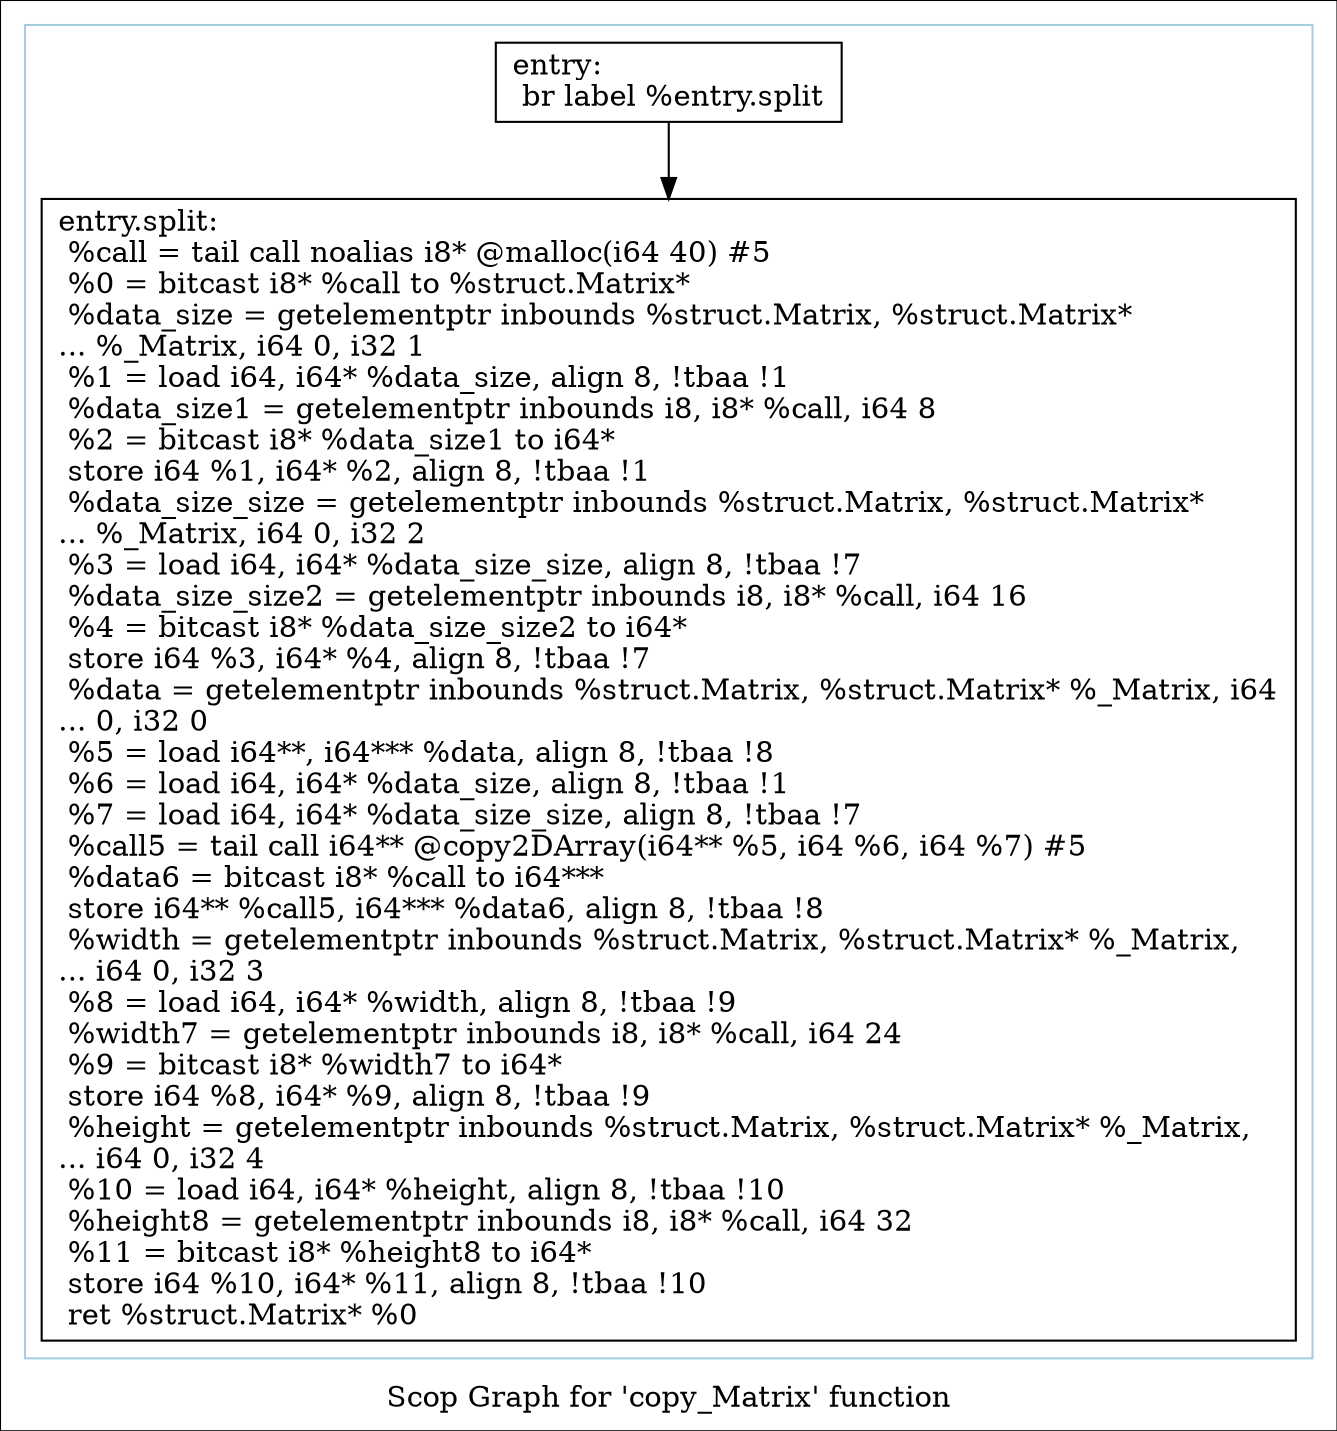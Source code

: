 digraph "Scop Graph for 'copy_Matrix' function" {
	label="Scop Graph for 'copy_Matrix' function";

	Node0xa49a360 [shape=record,label="{entry:\l  br label %entry.split\l}"];
	Node0xa49a360 -> Node0xa4b87b0;
	Node0xa4b87b0 [shape=record,label="{entry.split:                                      \l  %call = tail call noalias i8* @malloc(i64 40) #5\l  %0 = bitcast i8* %call to %struct.Matrix*\l  %data_size = getelementptr inbounds %struct.Matrix, %struct.Matrix*\l... %_Matrix, i64 0, i32 1\l  %1 = load i64, i64* %data_size, align 8, !tbaa !1\l  %data_size1 = getelementptr inbounds i8, i8* %call, i64 8\l  %2 = bitcast i8* %data_size1 to i64*\l  store i64 %1, i64* %2, align 8, !tbaa !1\l  %data_size_size = getelementptr inbounds %struct.Matrix, %struct.Matrix*\l... %_Matrix, i64 0, i32 2\l  %3 = load i64, i64* %data_size_size, align 8, !tbaa !7\l  %data_size_size2 = getelementptr inbounds i8, i8* %call, i64 16\l  %4 = bitcast i8* %data_size_size2 to i64*\l  store i64 %3, i64* %4, align 8, !tbaa !7\l  %data = getelementptr inbounds %struct.Matrix, %struct.Matrix* %_Matrix, i64\l... 0, i32 0\l  %5 = load i64**, i64*** %data, align 8, !tbaa !8\l  %6 = load i64, i64* %data_size, align 8, !tbaa !1\l  %7 = load i64, i64* %data_size_size, align 8, !tbaa !7\l  %call5 = tail call i64** @copy2DArray(i64** %5, i64 %6, i64 %7) #5\l  %data6 = bitcast i8* %call to i64***\l  store i64** %call5, i64*** %data6, align 8, !tbaa !8\l  %width = getelementptr inbounds %struct.Matrix, %struct.Matrix* %_Matrix,\l... i64 0, i32 3\l  %8 = load i64, i64* %width, align 8, !tbaa !9\l  %width7 = getelementptr inbounds i8, i8* %call, i64 24\l  %9 = bitcast i8* %width7 to i64*\l  store i64 %8, i64* %9, align 8, !tbaa !9\l  %height = getelementptr inbounds %struct.Matrix, %struct.Matrix* %_Matrix,\l... i64 0, i32 4\l  %10 = load i64, i64* %height, align 8, !tbaa !10\l  %height8 = getelementptr inbounds i8, i8* %call, i64 32\l  %11 = bitcast i8* %height8 to i64*\l  store i64 %10, i64* %11, align 8, !tbaa !10\l  ret %struct.Matrix* %0\l}"];
	colorscheme = "paired12"
        subgraph cluster_0xa4b2880 {
          label = "";
          style = solid;
          color = 1
          Node0xa49a360;
          Node0xa4b87b0;
        }
}
